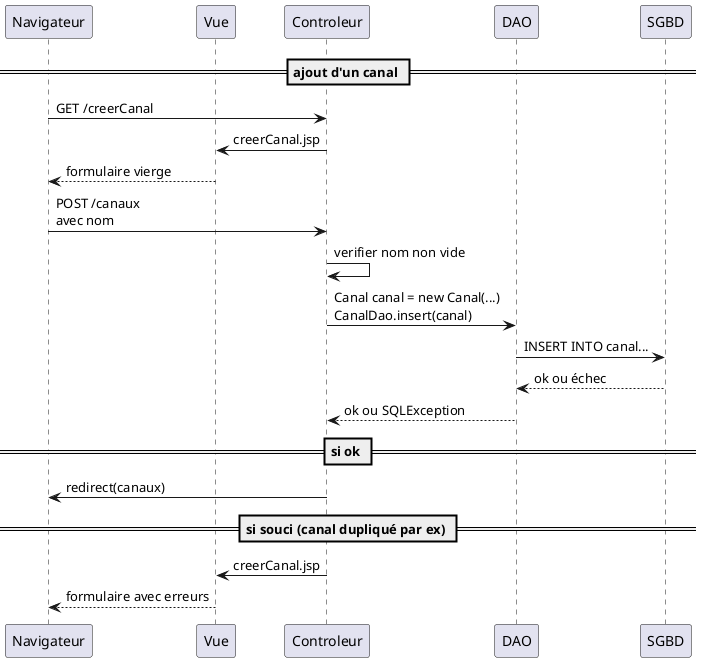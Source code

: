 @startuml
participant Navigateur
participant Vue

== ajout d'un canal ==
Navigateur -> Controleur: GET /creerCanal
Controleur -> Vue: creerCanal.jsp
Vue --> Navigateur: formulaire vierge
Navigateur -> Controleur: POST /canaux\navec nom
Controleur -> Controleur: verifier nom non vide
Controleur -> DAO: Canal canal = new Canal(...)\nCanalDao.insert(canal)
DAO -> SGBD: INSERT INTO canal...
SGBD --> DAO: ok ou échec
DAO --> Controleur: ok ou SQLException
== si ok ==
Controleur -> Navigateur: redirect(canaux)
== si souci (canal dupliqué par ex) ==
Controleur -> Vue: creerCanal.jsp
Vue --> Navigateur: formulaire avec erreurs
@enduml